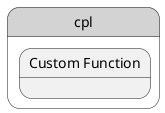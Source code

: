 @startuml
left to right direction


state "cpl" as cpl #lightgray {
}


state cpl #lightgray {
    state "Custom Function" as cplfunction {
    }
}





@enduml
